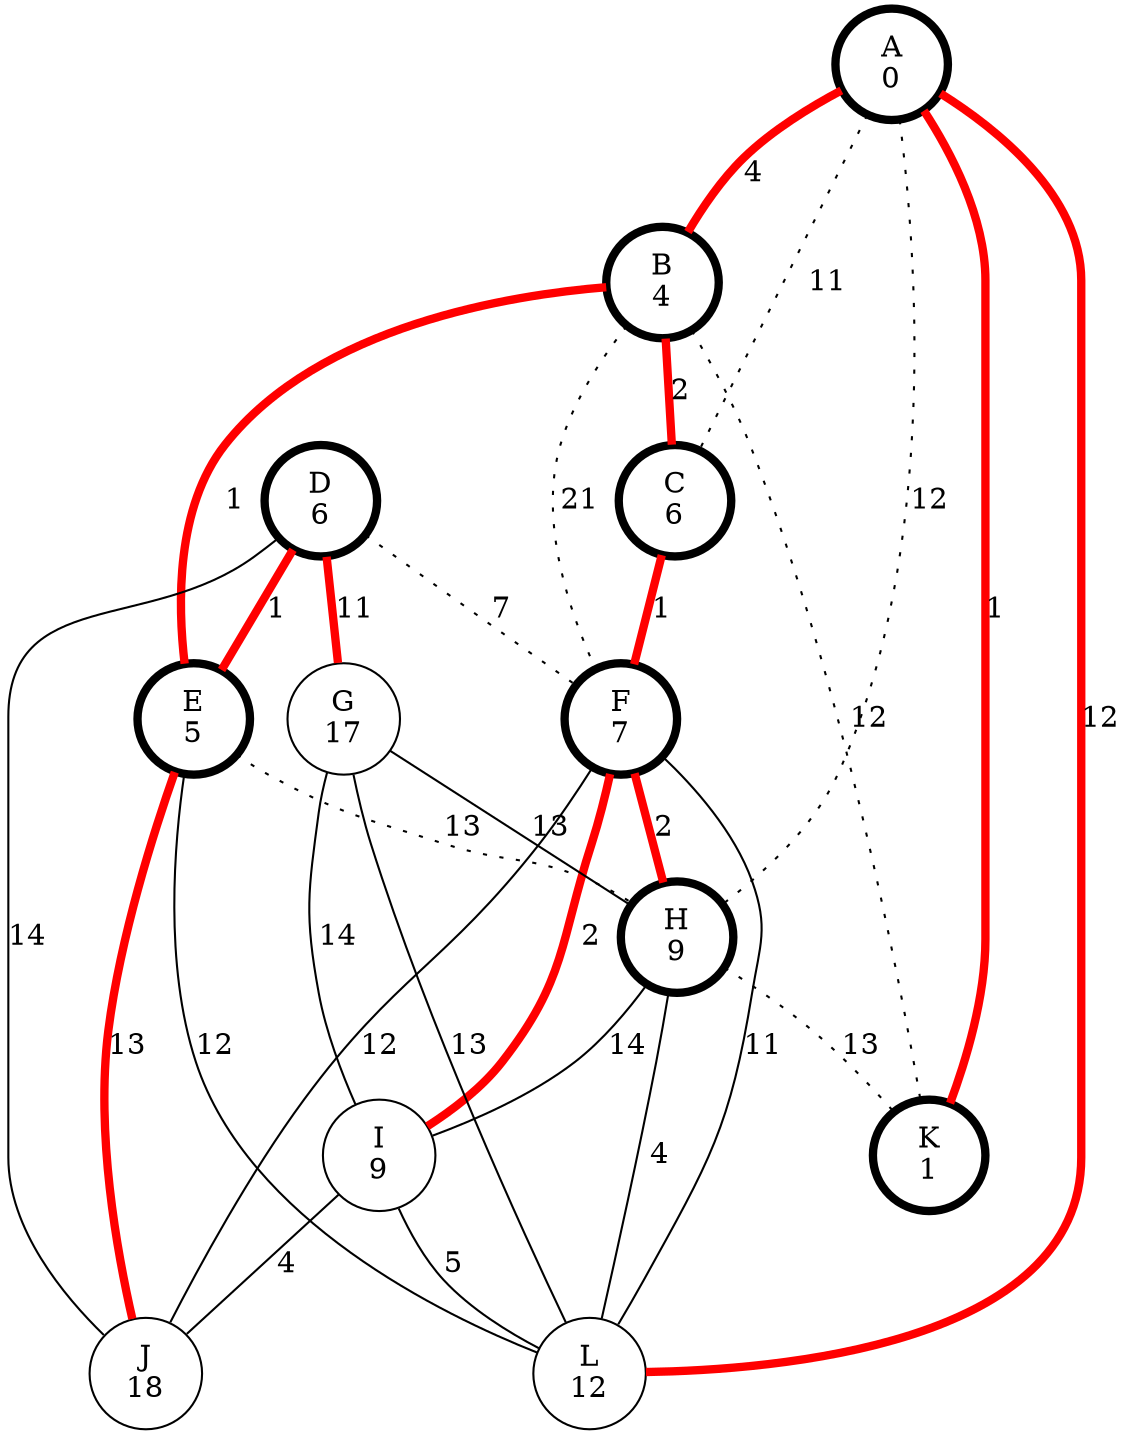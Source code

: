graph {
  A [label="A\n0" penwidth=4];
  B [label="B\n4" penwidth=4];
  C [label="C\n6" penwidth=4];
  D [label="D\n6" penwidth=4];
  E [label="E\n5" penwidth=4];
  F [label="F\n7" penwidth=4];
  G [label="G\n17"];
  H [label="H\n9" penwidth=4];
  I [label="I\n9"];
  J [label="J\n18"];
  K [label="K\n1" penwidth=4];
  L [label="L\n12"];

  A -- C [label=11 style=dotted]
  A -- H [label=12 style=dotted]
  A -- L [label=12 penwidth=4 color=red]
  A -- B [label=4 penwidth=4 color=red]
  A -- K [label=1 penwidth=4 color=red]
  B -- C [label=2 penwidth=4 color=red]
  B -- F [label=21 style=dotted]
  B -- E [label=1 penwidth=4 color=red]
  B -- K [label=12 style=dotted]
  C -- F [label=1 penwidth=4 color=red]
  D -- G [label=11 penwidth=4 color=red]
  D -- J [label=14]
  D -- F [label=7 style=dotted]
  D -- E [label=1 penwidth=4 color=red]
  E -- H [label=13 style=dotted]
  E -- J [label=13 penwidth=4 color=red]
  E -- L [label=12]
  F -- H [label=2 penwidth=4 color=red]
  F -- I [label=2 penwidth=4 color=red]
  F -- J [label=12]
  F -- L [label=11]
  G -- H [label=13]
  G -- I [label=14]
  G -- L [label=13]
  H -- I [label=14]
  H -- L [label=4]
  H -- K [label=13 style=dotted]
  I -- J [label=4]
  I -- L [label=5]
}
